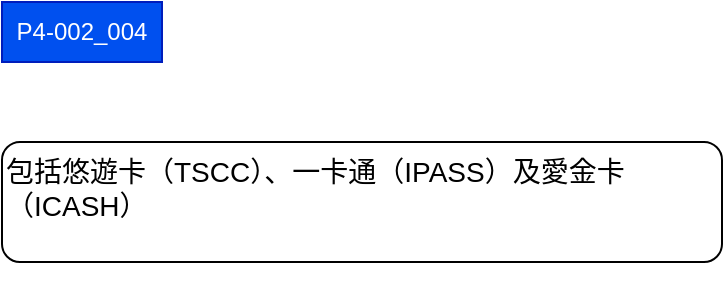 <mxfile version="21.5.2" type="device">
  <diagram name="Page-1" id="siM84mI0EuLIikg5BG_J">
    <mxGraphModel dx="1434" dy="764" grid="1" gridSize="10" guides="1" tooltips="1" connect="1" arrows="1" fold="1" page="1" pageScale="1" pageWidth="1654" pageHeight="1169" math="0" shadow="0">
      <root>
        <mxCell id="0" />
        <mxCell id="1" parent="0" />
        <mxCell id="Ka3H7soA-u5DSd5FnXOm-1" value="&lt;span style=&quot;font-size:10.5pt;font-family:&amp;quot;Microsoft JhengHei&amp;quot;,sans-serif;&lt;br/&gt;mso-ascii-font-family:Arial;mso-hansi-font-family:Arial;mso-bidi-font-family:&lt;br/&gt;PMingLiU;color:black;mso-ansi-language:EN-GB;mso-fareast-language:ZH-TW;&lt;br/&gt;mso-bidi-language:AR-SA&quot;&gt;包括悠遊卡（&lt;/span&gt;&lt;span style=&quot;font-size:10.5pt;&lt;br/&gt;font-family:&amp;quot;Arial&amp;quot;,sans-serif;mso-fareast-font-family:&amp;quot;Microsoft JhengHei&amp;quot;;&lt;br/&gt;mso-bidi-font-family:PMingLiU;color:black;mso-ansi-language:EN-GB;mso-fareast-language:&lt;br/&gt;ZH-TW;mso-bidi-language:AR-SA&quot; lang=&quot;EN-GB&quot;&gt;TSCC&lt;/span&gt;&lt;span style=&quot;font-size:10.5pt;&lt;br/&gt;font-family:&amp;quot;Microsoft JhengHei&amp;quot;,sans-serif;mso-ascii-font-family:Arial;&lt;br/&gt;mso-hansi-font-family:Arial;mso-bidi-font-family:PMingLiU;color:black;&lt;br/&gt;mso-ansi-language:EN-GB;mso-fareast-language:ZH-TW;mso-bidi-language:AR-SA&quot;&gt;）、一卡通（&lt;/span&gt;&lt;span style=&quot;font-size:10.5pt;font-family:&amp;quot;Arial&amp;quot;,sans-serif;mso-fareast-font-family:&lt;br/&gt;&amp;quot;Microsoft JhengHei&amp;quot;;mso-bidi-font-family:PMingLiU;color:black;mso-ansi-language:&lt;br/&gt;EN-GB;mso-fareast-language:ZH-TW;mso-bidi-language:AR-SA&quot; lang=&quot;EN-GB&quot;&gt;IPASS&lt;/span&gt;&lt;span style=&quot;font-size:10.5pt;font-family:&amp;quot;Microsoft JhengHei&amp;quot;,sans-serif;mso-ascii-font-family:&lt;br/&gt;Arial;mso-hansi-font-family:Arial;mso-bidi-font-family:PMingLiU;color:black;&lt;br/&gt;mso-ansi-language:EN-GB;mso-fareast-language:ZH-TW;mso-bidi-language:AR-SA&quot;&gt;）及愛金卡（&lt;/span&gt;&lt;span style=&quot;font-size:10.5pt;font-family:&amp;quot;Arial&amp;quot;,sans-serif;mso-fareast-font-family:&lt;br/&gt;&amp;quot;Microsoft JhengHei&amp;quot;;mso-bidi-font-family:PMingLiU;color:black;mso-ansi-language:&lt;br/&gt;EN-GB;mso-fareast-language:ZH-TW;mso-bidi-language:AR-SA&quot; lang=&quot;EN-GB&quot;&gt;ICASH&lt;/span&gt;&lt;span style=&quot;font-size:10.5pt;font-family:&amp;quot;Microsoft JhengHei&amp;quot;,sans-serif;mso-ascii-font-family:&lt;br/&gt;Arial;mso-hansi-font-family:Arial;mso-bidi-font-family:PMingLiU;color:black;&lt;br/&gt;mso-ansi-language:EN-GB;mso-fareast-language:ZH-TW;mso-bidi-language:AR-SA&quot;&gt;）&lt;/span&gt;&lt;br&gt;&lt;br&gt;&lt;br&gt;" style="rounded=1;whiteSpace=wrap;html=1;verticalAlign=top;align=left;" vertex="1" parent="1">
          <mxGeometry x="210" y="250" width="360" height="60" as="geometry" />
        </mxCell>
        <mxCell id="Ka3H7soA-u5DSd5FnXOm-3" value="P4-002_004" style="text;html=1;strokeColor=#001DBC;fillColor=#0050ef;align=center;verticalAlign=middle;whiteSpace=wrap;rounded=0;fontColor=#ffffff;" vertex="1" parent="1">
          <mxGeometry x="210" y="180" width="80" height="30" as="geometry" />
        </mxCell>
      </root>
    </mxGraphModel>
  </diagram>
</mxfile>
